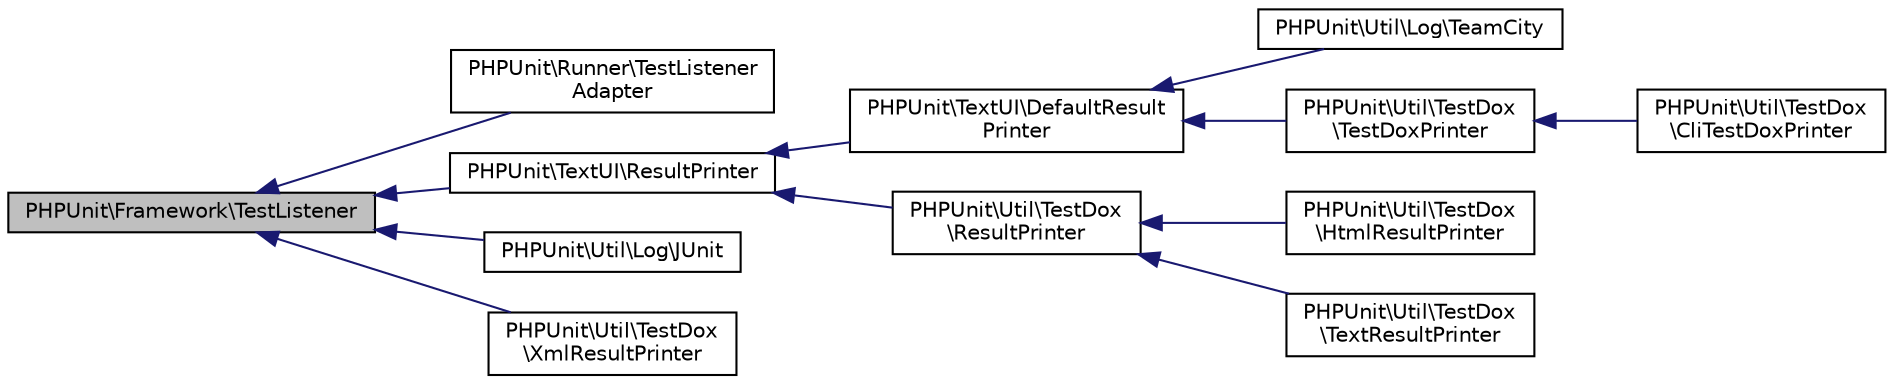 digraph "PHPUnit\Framework\TestListener"
{
  edge [fontname="Helvetica",fontsize="10",labelfontname="Helvetica",labelfontsize="10"];
  node [fontname="Helvetica",fontsize="10",shape=record];
  rankdir="LR";
  Node0 [label="PHPUnit\\Framework\\TestListener",height=0.2,width=0.4,color="black", fillcolor="grey75", style="filled", fontcolor="black"];
  Node0 -> Node1 [dir="back",color="midnightblue",fontsize="10",style="solid",fontname="Helvetica"];
  Node1 [label="PHPUnit\\Runner\\TestListener\lAdapter",height=0.2,width=0.4,color="black", fillcolor="white", style="filled",URL="$classPHPUnit_1_1Runner_1_1TestListenerAdapter.html"];
  Node0 -> Node2 [dir="back",color="midnightblue",fontsize="10",style="solid",fontname="Helvetica"];
  Node2 [label="PHPUnit\\TextUI\\ResultPrinter",height=0.2,width=0.4,color="black", fillcolor="white", style="filled",URL="$interfacePHPUnit_1_1TextUI_1_1ResultPrinter.html"];
  Node2 -> Node3 [dir="back",color="midnightblue",fontsize="10",style="solid",fontname="Helvetica"];
  Node3 [label="PHPUnit\\TextUI\\DefaultResult\lPrinter",height=0.2,width=0.4,color="black", fillcolor="white", style="filled",URL="$classPHPUnit_1_1TextUI_1_1DefaultResultPrinter.html"];
  Node3 -> Node4 [dir="back",color="midnightblue",fontsize="10",style="solid",fontname="Helvetica"];
  Node4 [label="PHPUnit\\Util\\Log\\TeamCity",height=0.2,width=0.4,color="black", fillcolor="white", style="filled",URL="$classPHPUnit_1_1Util_1_1Log_1_1TeamCity.html"];
  Node3 -> Node5 [dir="back",color="midnightblue",fontsize="10",style="solid",fontname="Helvetica"];
  Node5 [label="PHPUnit\\Util\\TestDox\l\\TestDoxPrinter",height=0.2,width=0.4,color="black", fillcolor="white", style="filled",URL="$classPHPUnit_1_1Util_1_1TestDox_1_1TestDoxPrinter.html"];
  Node5 -> Node6 [dir="back",color="midnightblue",fontsize="10",style="solid",fontname="Helvetica"];
  Node6 [label="PHPUnit\\Util\\TestDox\l\\CliTestDoxPrinter",height=0.2,width=0.4,color="black", fillcolor="white", style="filled",URL="$classPHPUnit_1_1Util_1_1TestDox_1_1CliTestDoxPrinter.html"];
  Node2 -> Node7 [dir="back",color="midnightblue",fontsize="10",style="solid",fontname="Helvetica"];
  Node7 [label="PHPUnit\\Util\\TestDox\l\\ResultPrinter",height=0.2,width=0.4,color="black", fillcolor="white", style="filled",URL="$classPHPUnit_1_1Util_1_1TestDox_1_1ResultPrinter.html"];
  Node7 -> Node8 [dir="back",color="midnightblue",fontsize="10",style="solid",fontname="Helvetica"];
  Node8 [label="PHPUnit\\Util\\TestDox\l\\HtmlResultPrinter",height=0.2,width=0.4,color="black", fillcolor="white", style="filled",URL="$classPHPUnit_1_1Util_1_1TestDox_1_1HtmlResultPrinter.html"];
  Node7 -> Node9 [dir="back",color="midnightblue",fontsize="10",style="solid",fontname="Helvetica"];
  Node9 [label="PHPUnit\\Util\\TestDox\l\\TextResultPrinter",height=0.2,width=0.4,color="black", fillcolor="white", style="filled",URL="$classPHPUnit_1_1Util_1_1TestDox_1_1TextResultPrinter.html"];
  Node0 -> Node10 [dir="back",color="midnightblue",fontsize="10",style="solid",fontname="Helvetica"];
  Node10 [label="PHPUnit\\Util\\Log\\JUnit",height=0.2,width=0.4,color="black", fillcolor="white", style="filled",URL="$classPHPUnit_1_1Util_1_1Log_1_1JUnit.html"];
  Node0 -> Node11 [dir="back",color="midnightblue",fontsize="10",style="solid",fontname="Helvetica"];
  Node11 [label="PHPUnit\\Util\\TestDox\l\\XmlResultPrinter",height=0.2,width=0.4,color="black", fillcolor="white", style="filled",URL="$classPHPUnit_1_1Util_1_1TestDox_1_1XmlResultPrinter.html"];
}
